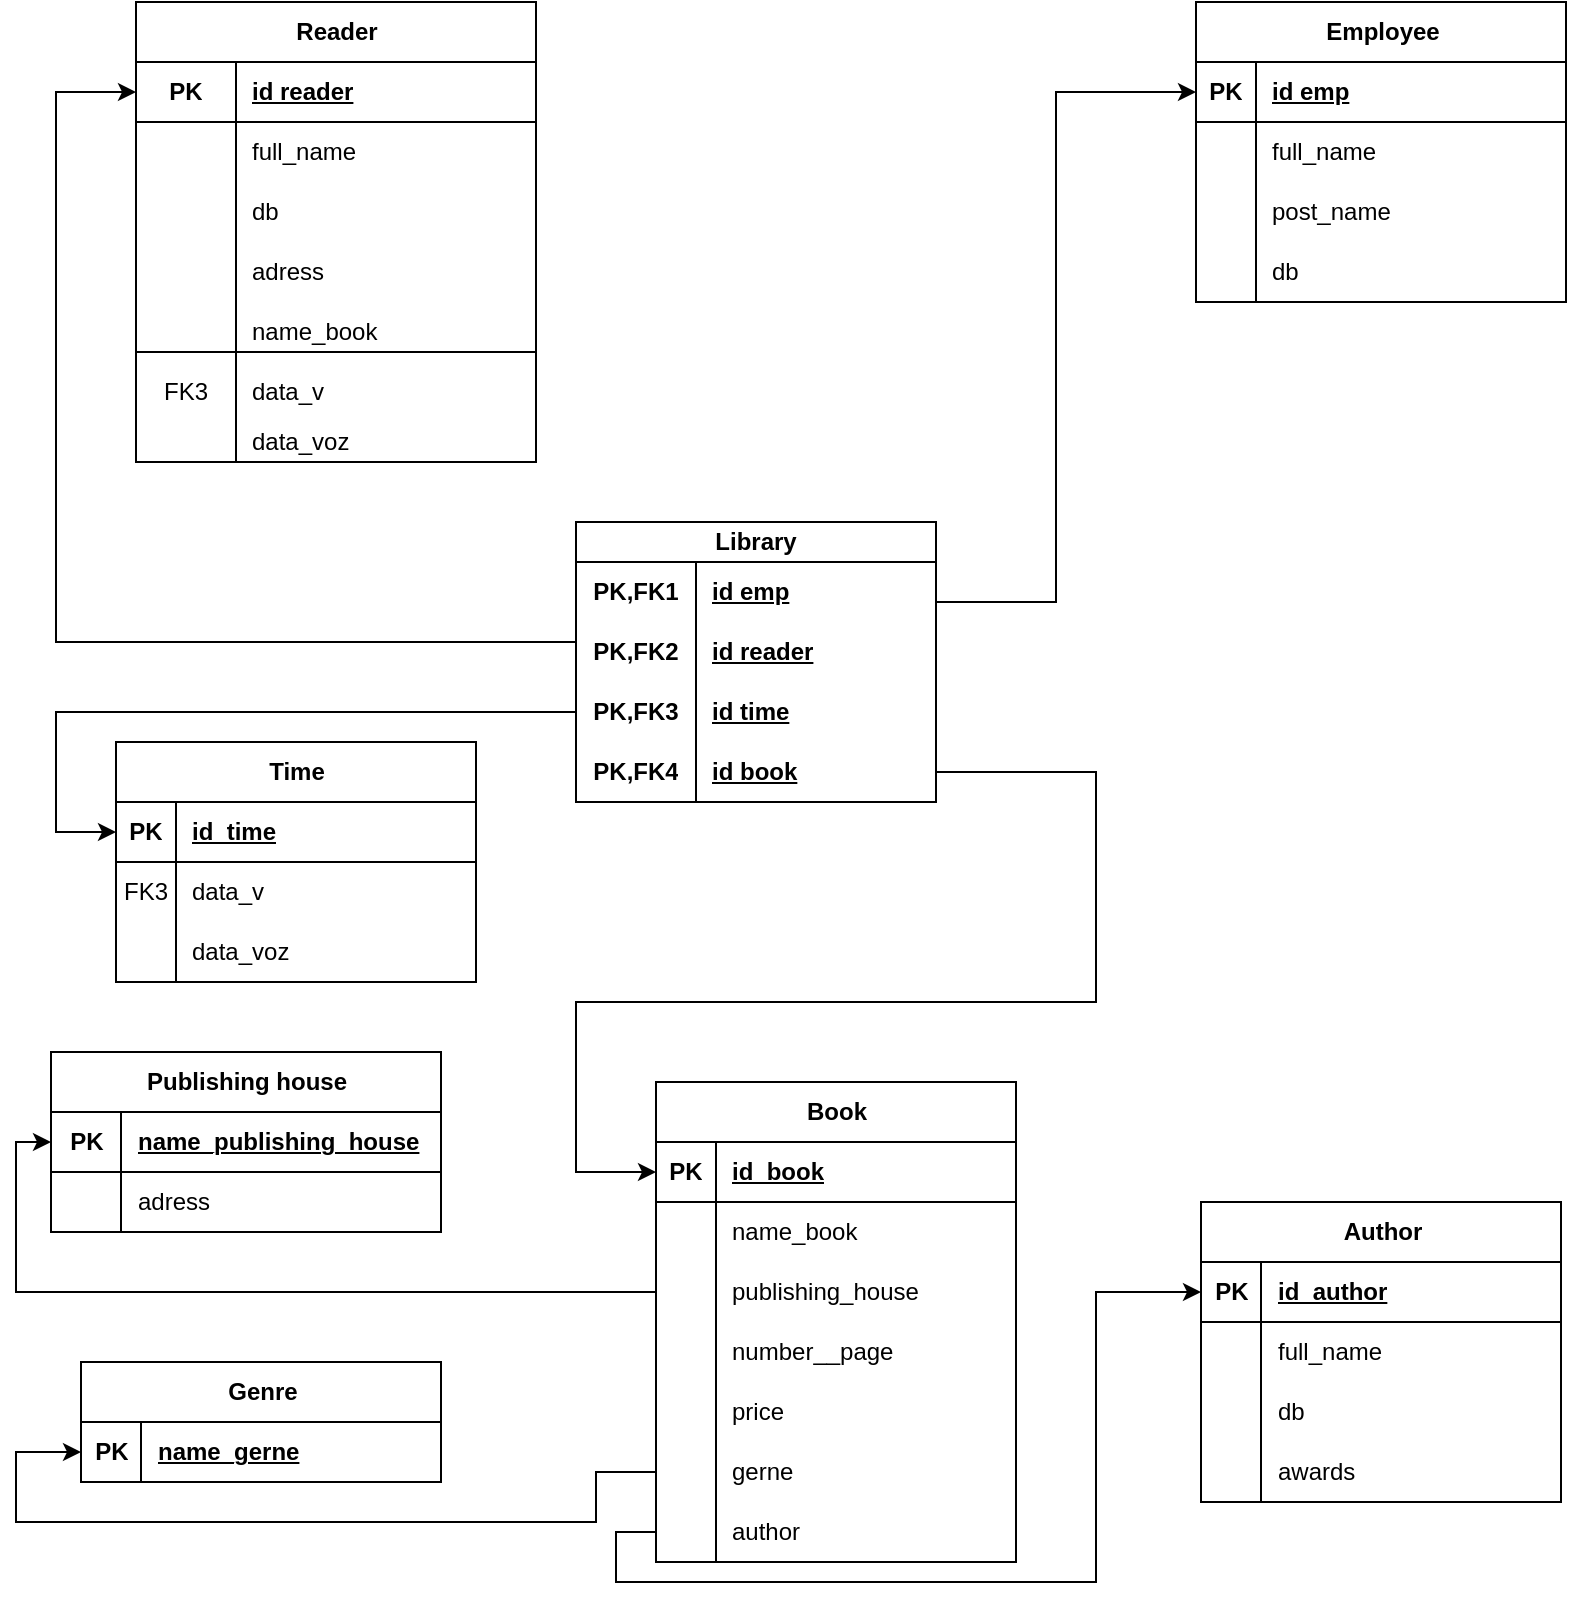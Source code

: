 <mxfile version="24.7.14">
  <diagram name="Страница — 1" id="dKUKF6Knju9novaU-MIe">
    <mxGraphModel dx="832" dy="479" grid="1" gridSize="10" guides="1" tooltips="1" connect="1" arrows="1" fold="1" page="1" pageScale="1" pageWidth="827" pageHeight="1169" math="0" shadow="0">
      <root>
        <mxCell id="0" />
        <mxCell id="1" parent="0" />
        <mxCell id="o1VmykS15iSlRY6ub2WK-1" value="Reader" style="shape=table;startSize=30;container=1;collapsible=1;childLayout=tableLayout;fixedRows=1;rowLines=0;fontStyle=1;align=center;resizeLast=1;html=1;" vertex="1" parent="1">
          <mxGeometry x="80" y="60" width="200" height="230" as="geometry" />
        </mxCell>
        <mxCell id="o1VmykS15iSlRY6ub2WK-2" value="" style="shape=tableRow;horizontal=0;startSize=0;swimlaneHead=0;swimlaneBody=0;fillColor=none;collapsible=0;dropTarget=0;points=[[0,0.5],[1,0.5]];portConstraint=eastwest;top=0;left=0;right=0;bottom=1;" vertex="1" parent="o1VmykS15iSlRY6ub2WK-1">
          <mxGeometry y="30" width="200" height="30" as="geometry" />
        </mxCell>
        <mxCell id="o1VmykS15iSlRY6ub2WK-3" value="PK" style="shape=partialRectangle;connectable=0;fillColor=none;top=0;left=0;bottom=0;right=0;fontStyle=1;overflow=hidden;whiteSpace=wrap;html=1;" vertex="1" parent="o1VmykS15iSlRY6ub2WK-2">
          <mxGeometry width="50" height="30" as="geometry">
            <mxRectangle width="50" height="30" as="alternateBounds" />
          </mxGeometry>
        </mxCell>
        <mxCell id="o1VmykS15iSlRY6ub2WK-4" value="id reader" style="shape=partialRectangle;connectable=0;fillColor=none;top=0;left=0;bottom=0;right=0;align=left;spacingLeft=6;fontStyle=5;overflow=hidden;whiteSpace=wrap;html=1;" vertex="1" parent="o1VmykS15iSlRY6ub2WK-2">
          <mxGeometry x="50" width="150" height="30" as="geometry">
            <mxRectangle width="150" height="30" as="alternateBounds" />
          </mxGeometry>
        </mxCell>
        <mxCell id="o1VmykS15iSlRY6ub2WK-5" value="" style="shape=tableRow;horizontal=0;startSize=0;swimlaneHead=0;swimlaneBody=0;fillColor=none;collapsible=0;dropTarget=0;points=[[0,0.5],[1,0.5]];portConstraint=eastwest;top=0;left=0;right=0;bottom=0;" vertex="1" parent="o1VmykS15iSlRY6ub2WK-1">
          <mxGeometry y="60" width="200" height="30" as="geometry" />
        </mxCell>
        <mxCell id="o1VmykS15iSlRY6ub2WK-6" value="" style="shape=partialRectangle;connectable=0;fillColor=none;top=0;left=0;bottom=0;right=0;editable=1;overflow=hidden;whiteSpace=wrap;html=1;" vertex="1" parent="o1VmykS15iSlRY6ub2WK-5">
          <mxGeometry width="50" height="30" as="geometry">
            <mxRectangle width="50" height="30" as="alternateBounds" />
          </mxGeometry>
        </mxCell>
        <mxCell id="o1VmykS15iSlRY6ub2WK-7" value="full_name" style="shape=partialRectangle;connectable=0;fillColor=none;top=0;left=0;bottom=0;right=0;align=left;spacingLeft=6;overflow=hidden;whiteSpace=wrap;html=1;" vertex="1" parent="o1VmykS15iSlRY6ub2WK-5">
          <mxGeometry x="50" width="150" height="30" as="geometry">
            <mxRectangle width="150" height="30" as="alternateBounds" />
          </mxGeometry>
        </mxCell>
        <mxCell id="o1VmykS15iSlRY6ub2WK-8" value="" style="shape=tableRow;horizontal=0;startSize=0;swimlaneHead=0;swimlaneBody=0;fillColor=none;collapsible=0;dropTarget=0;points=[[0,0.5],[1,0.5]];portConstraint=eastwest;top=0;left=0;right=0;bottom=0;" vertex="1" parent="o1VmykS15iSlRY6ub2WK-1">
          <mxGeometry y="90" width="200" height="30" as="geometry" />
        </mxCell>
        <mxCell id="o1VmykS15iSlRY6ub2WK-9" value="" style="shape=partialRectangle;connectable=0;fillColor=none;top=0;left=0;bottom=0;right=0;editable=1;overflow=hidden;whiteSpace=wrap;html=1;" vertex="1" parent="o1VmykS15iSlRY6ub2WK-8">
          <mxGeometry width="50" height="30" as="geometry">
            <mxRectangle width="50" height="30" as="alternateBounds" />
          </mxGeometry>
        </mxCell>
        <mxCell id="o1VmykS15iSlRY6ub2WK-10" value="db" style="shape=partialRectangle;connectable=0;fillColor=none;top=0;left=0;bottom=0;right=0;align=left;spacingLeft=6;overflow=hidden;whiteSpace=wrap;html=1;" vertex="1" parent="o1VmykS15iSlRY6ub2WK-8">
          <mxGeometry x="50" width="150" height="30" as="geometry">
            <mxRectangle width="150" height="30" as="alternateBounds" />
          </mxGeometry>
        </mxCell>
        <mxCell id="o1VmykS15iSlRY6ub2WK-102" style="shape=tableRow;horizontal=0;startSize=0;swimlaneHead=0;swimlaneBody=0;fillColor=none;collapsible=0;dropTarget=0;points=[[0,0.5],[1,0.5]];portConstraint=eastwest;top=0;left=0;right=0;bottom=0;" vertex="1" parent="o1VmykS15iSlRY6ub2WK-1">
          <mxGeometry y="120" width="200" height="30" as="geometry" />
        </mxCell>
        <mxCell id="o1VmykS15iSlRY6ub2WK-103" style="shape=partialRectangle;connectable=0;fillColor=none;top=0;left=0;bottom=0;right=0;editable=1;overflow=hidden;whiteSpace=wrap;html=1;" vertex="1" parent="o1VmykS15iSlRY6ub2WK-102">
          <mxGeometry width="50" height="30" as="geometry">
            <mxRectangle width="50" height="30" as="alternateBounds" />
          </mxGeometry>
        </mxCell>
        <mxCell id="o1VmykS15iSlRY6ub2WK-104" value="adress" style="shape=partialRectangle;connectable=0;fillColor=none;top=0;left=0;bottom=0;right=0;align=left;spacingLeft=6;overflow=hidden;whiteSpace=wrap;html=1;" vertex="1" parent="o1VmykS15iSlRY6ub2WK-102">
          <mxGeometry x="50" width="150" height="30" as="geometry">
            <mxRectangle width="150" height="30" as="alternateBounds" />
          </mxGeometry>
        </mxCell>
        <mxCell id="o1VmykS15iSlRY6ub2WK-11" value="" style="shape=tableRow;horizontal=0;startSize=0;swimlaneHead=0;swimlaneBody=0;fillColor=none;collapsible=0;dropTarget=0;points=[[0,0.5],[1,0.5]];portConstraint=eastwest;top=0;left=0;right=0;bottom=0;" vertex="1" parent="o1VmykS15iSlRY6ub2WK-1">
          <mxGeometry y="150" width="200" height="30" as="geometry" />
        </mxCell>
        <mxCell id="o1VmykS15iSlRY6ub2WK-12" value="" style="shape=partialRectangle;connectable=0;fillColor=none;top=0;left=0;bottom=0;right=0;editable=1;overflow=hidden;whiteSpace=wrap;html=1;" vertex="1" parent="o1VmykS15iSlRY6ub2WK-11">
          <mxGeometry width="50" height="30" as="geometry">
            <mxRectangle width="50" height="30" as="alternateBounds" />
          </mxGeometry>
        </mxCell>
        <mxCell id="o1VmykS15iSlRY6ub2WK-13" value="name_book" style="shape=partialRectangle;connectable=0;fillColor=none;top=0;left=0;bottom=0;right=0;align=left;spacingLeft=6;overflow=hidden;whiteSpace=wrap;html=1;" vertex="1" parent="o1VmykS15iSlRY6ub2WK-11">
          <mxGeometry x="50" width="150" height="30" as="geometry">
            <mxRectangle width="150" height="30" as="alternateBounds" />
          </mxGeometry>
        </mxCell>
        <mxCell id="o1VmykS15iSlRY6ub2WK-105" style="shape=tableRow;horizontal=0;startSize=0;swimlaneHead=0;swimlaneBody=0;fillColor=none;collapsible=0;dropTarget=0;points=[[0,0.5],[1,0.5]];portConstraint=eastwest;top=0;left=0;right=0;bottom=0;" vertex="1" parent="o1VmykS15iSlRY6ub2WK-1">
          <mxGeometry y="180" width="200" height="30" as="geometry" />
        </mxCell>
        <mxCell id="o1VmykS15iSlRY6ub2WK-106" value="FK3" style="shape=partialRectangle;connectable=0;fillColor=none;top=0;left=0;bottom=0;right=0;editable=1;overflow=hidden;whiteSpace=wrap;html=1;" vertex="1" parent="o1VmykS15iSlRY6ub2WK-105">
          <mxGeometry width="50" height="30" as="geometry">
            <mxRectangle width="50" height="30" as="alternateBounds" />
          </mxGeometry>
        </mxCell>
        <mxCell id="o1VmykS15iSlRY6ub2WK-107" value="data_v" style="shape=partialRectangle;connectable=0;fillColor=none;top=0;left=0;bottom=0;right=0;align=left;spacingLeft=6;overflow=hidden;whiteSpace=wrap;html=1;" vertex="1" parent="o1VmykS15iSlRY6ub2WK-105">
          <mxGeometry x="50" width="150" height="30" as="geometry">
            <mxRectangle width="150" height="30" as="alternateBounds" />
          </mxGeometry>
        </mxCell>
        <mxCell id="o1VmykS15iSlRY6ub2WK-108" style="shape=tableRow;horizontal=0;startSize=0;swimlaneHead=0;swimlaneBody=0;fillColor=none;collapsible=0;dropTarget=0;points=[[0,0.5],[1,0.5]];portConstraint=eastwest;top=0;left=0;right=0;bottom=0;" vertex="1" parent="o1VmykS15iSlRY6ub2WK-1">
          <mxGeometry y="210" width="200" height="20" as="geometry" />
        </mxCell>
        <mxCell id="o1VmykS15iSlRY6ub2WK-109" style="shape=partialRectangle;connectable=0;fillColor=none;top=0;left=0;bottom=0;right=0;editable=1;overflow=hidden;whiteSpace=wrap;html=1;" vertex="1" parent="o1VmykS15iSlRY6ub2WK-108">
          <mxGeometry width="50" height="20" as="geometry">
            <mxRectangle width="50" height="20" as="alternateBounds" />
          </mxGeometry>
        </mxCell>
        <mxCell id="o1VmykS15iSlRY6ub2WK-110" value="data_voz" style="shape=partialRectangle;connectable=0;fillColor=none;top=0;left=0;bottom=0;right=0;align=left;spacingLeft=6;overflow=hidden;whiteSpace=wrap;html=1;" vertex="1" parent="o1VmykS15iSlRY6ub2WK-108">
          <mxGeometry x="50" width="150" height="20" as="geometry">
            <mxRectangle width="150" height="20" as="alternateBounds" />
          </mxGeometry>
        </mxCell>
        <mxCell id="o1VmykS15iSlRY6ub2WK-14" value="Employee" style="shape=table;startSize=30;container=1;collapsible=1;childLayout=tableLayout;fixedRows=1;rowLines=0;fontStyle=1;align=center;resizeLast=1;html=1;" vertex="1" parent="1">
          <mxGeometry x="610" y="60" width="185" height="150" as="geometry" />
        </mxCell>
        <mxCell id="o1VmykS15iSlRY6ub2WK-15" value="" style="shape=tableRow;horizontal=0;startSize=0;swimlaneHead=0;swimlaneBody=0;fillColor=none;collapsible=0;dropTarget=0;points=[[0,0.5],[1,0.5]];portConstraint=eastwest;top=0;left=0;right=0;bottom=1;" vertex="1" parent="o1VmykS15iSlRY6ub2WK-14">
          <mxGeometry y="30" width="185" height="30" as="geometry" />
        </mxCell>
        <mxCell id="o1VmykS15iSlRY6ub2WK-16" value="PK" style="shape=partialRectangle;connectable=0;fillColor=none;top=0;left=0;bottom=0;right=0;fontStyle=1;overflow=hidden;whiteSpace=wrap;html=1;" vertex="1" parent="o1VmykS15iSlRY6ub2WK-15">
          <mxGeometry width="30" height="30" as="geometry">
            <mxRectangle width="30" height="30" as="alternateBounds" />
          </mxGeometry>
        </mxCell>
        <mxCell id="o1VmykS15iSlRY6ub2WK-17" value="id emp" style="shape=partialRectangle;connectable=0;fillColor=none;top=0;left=0;bottom=0;right=0;align=left;spacingLeft=6;fontStyle=5;overflow=hidden;whiteSpace=wrap;html=1;" vertex="1" parent="o1VmykS15iSlRY6ub2WK-15">
          <mxGeometry x="30" width="155" height="30" as="geometry">
            <mxRectangle width="155" height="30" as="alternateBounds" />
          </mxGeometry>
        </mxCell>
        <mxCell id="o1VmykS15iSlRY6ub2WK-18" value="" style="shape=tableRow;horizontal=0;startSize=0;swimlaneHead=0;swimlaneBody=0;fillColor=none;collapsible=0;dropTarget=0;points=[[0,0.5],[1,0.5]];portConstraint=eastwest;top=0;left=0;right=0;bottom=0;" vertex="1" parent="o1VmykS15iSlRY6ub2WK-14">
          <mxGeometry y="60" width="185" height="30" as="geometry" />
        </mxCell>
        <mxCell id="o1VmykS15iSlRY6ub2WK-19" value="" style="shape=partialRectangle;connectable=0;fillColor=none;top=0;left=0;bottom=0;right=0;editable=1;overflow=hidden;whiteSpace=wrap;html=1;" vertex="1" parent="o1VmykS15iSlRY6ub2WK-18">
          <mxGeometry width="30" height="30" as="geometry">
            <mxRectangle width="30" height="30" as="alternateBounds" />
          </mxGeometry>
        </mxCell>
        <mxCell id="o1VmykS15iSlRY6ub2WK-20" value="full_name" style="shape=partialRectangle;connectable=0;fillColor=none;top=0;left=0;bottom=0;right=0;align=left;spacingLeft=6;overflow=hidden;whiteSpace=wrap;html=1;" vertex="1" parent="o1VmykS15iSlRY6ub2WK-18">
          <mxGeometry x="30" width="155" height="30" as="geometry">
            <mxRectangle width="155" height="30" as="alternateBounds" />
          </mxGeometry>
        </mxCell>
        <mxCell id="o1VmykS15iSlRY6ub2WK-21" value="" style="shape=tableRow;horizontal=0;startSize=0;swimlaneHead=0;swimlaneBody=0;fillColor=none;collapsible=0;dropTarget=0;points=[[0,0.5],[1,0.5]];portConstraint=eastwest;top=0;left=0;right=0;bottom=0;" vertex="1" parent="o1VmykS15iSlRY6ub2WK-14">
          <mxGeometry y="90" width="185" height="30" as="geometry" />
        </mxCell>
        <mxCell id="o1VmykS15iSlRY6ub2WK-22" value="" style="shape=partialRectangle;connectable=0;fillColor=none;top=0;left=0;bottom=0;right=0;editable=1;overflow=hidden;whiteSpace=wrap;html=1;" vertex="1" parent="o1VmykS15iSlRY6ub2WK-21">
          <mxGeometry width="30" height="30" as="geometry">
            <mxRectangle width="30" height="30" as="alternateBounds" />
          </mxGeometry>
        </mxCell>
        <mxCell id="o1VmykS15iSlRY6ub2WK-23" value="post_name" style="shape=partialRectangle;connectable=0;fillColor=none;top=0;left=0;bottom=0;right=0;align=left;spacingLeft=6;overflow=hidden;whiteSpace=wrap;html=1;" vertex="1" parent="o1VmykS15iSlRY6ub2WK-21">
          <mxGeometry x="30" width="155" height="30" as="geometry">
            <mxRectangle width="155" height="30" as="alternateBounds" />
          </mxGeometry>
        </mxCell>
        <mxCell id="o1VmykS15iSlRY6ub2WK-99" style="shape=tableRow;horizontal=0;startSize=0;swimlaneHead=0;swimlaneBody=0;fillColor=none;collapsible=0;dropTarget=0;points=[[0,0.5],[1,0.5]];portConstraint=eastwest;top=0;left=0;right=0;bottom=0;" vertex="1" parent="o1VmykS15iSlRY6ub2WK-14">
          <mxGeometry y="120" width="185" height="30" as="geometry" />
        </mxCell>
        <mxCell id="o1VmykS15iSlRY6ub2WK-100" style="shape=partialRectangle;connectable=0;fillColor=none;top=0;left=0;bottom=0;right=0;editable=1;overflow=hidden;whiteSpace=wrap;html=1;" vertex="1" parent="o1VmykS15iSlRY6ub2WK-99">
          <mxGeometry width="30" height="30" as="geometry">
            <mxRectangle width="30" height="30" as="alternateBounds" />
          </mxGeometry>
        </mxCell>
        <mxCell id="o1VmykS15iSlRY6ub2WK-101" value="db" style="shape=partialRectangle;connectable=0;fillColor=none;top=0;left=0;bottom=0;right=0;align=left;spacingLeft=6;overflow=hidden;whiteSpace=wrap;html=1;" vertex="1" parent="o1VmykS15iSlRY6ub2WK-99">
          <mxGeometry x="30" width="155" height="30" as="geometry">
            <mxRectangle width="155" height="30" as="alternateBounds" />
          </mxGeometry>
        </mxCell>
        <mxCell id="o1VmykS15iSlRY6ub2WK-64" value="Library" style="shape=table;startSize=20;container=1;collapsible=1;childLayout=tableLayout;fixedRows=1;rowLines=0;fontStyle=1;align=center;resizeLast=1;html=1;whiteSpace=wrap;" vertex="1" parent="1">
          <mxGeometry x="300" y="320" width="180" height="140" as="geometry" />
        </mxCell>
        <mxCell id="o1VmykS15iSlRY6ub2WK-65" value="" style="shape=tableRow;horizontal=0;startSize=0;swimlaneHead=0;swimlaneBody=0;fillColor=none;collapsible=0;dropTarget=0;points=[[0,0.5],[1,0.5]];portConstraint=eastwest;top=0;left=0;right=0;bottom=0;html=1;" vertex="1" parent="o1VmykS15iSlRY6ub2WK-64">
          <mxGeometry y="20" width="180" height="30" as="geometry" />
        </mxCell>
        <mxCell id="o1VmykS15iSlRY6ub2WK-66" value="PK,FK1" style="shape=partialRectangle;connectable=0;fillColor=none;top=0;left=0;bottom=0;right=0;fontStyle=1;overflow=hidden;html=1;whiteSpace=wrap;" vertex="1" parent="o1VmykS15iSlRY6ub2WK-65">
          <mxGeometry width="60" height="30" as="geometry">
            <mxRectangle width="60" height="30" as="alternateBounds" />
          </mxGeometry>
        </mxCell>
        <mxCell id="o1VmykS15iSlRY6ub2WK-67" value="id emp" style="shape=partialRectangle;connectable=0;fillColor=none;top=0;left=0;bottom=0;right=0;align=left;spacingLeft=6;fontStyle=5;overflow=hidden;html=1;whiteSpace=wrap;" vertex="1" parent="o1VmykS15iSlRY6ub2WK-65">
          <mxGeometry x="60" width="120" height="30" as="geometry">
            <mxRectangle width="120" height="30" as="alternateBounds" />
          </mxGeometry>
        </mxCell>
        <mxCell id="o1VmykS15iSlRY6ub2WK-176" style="shape=tableRow;horizontal=0;startSize=0;swimlaneHead=0;swimlaneBody=0;fillColor=none;collapsible=0;dropTarget=0;points=[[0,0.5],[1,0.5]];portConstraint=eastwest;top=0;left=0;right=0;bottom=0;html=1;" vertex="1" parent="o1VmykS15iSlRY6ub2WK-64">
          <mxGeometry y="50" width="180" height="30" as="geometry" />
        </mxCell>
        <mxCell id="o1VmykS15iSlRY6ub2WK-177" value="PK,FK2" style="shape=partialRectangle;connectable=0;fillColor=none;top=0;left=0;bottom=0;right=0;fontStyle=1;overflow=hidden;html=1;whiteSpace=wrap;" vertex="1" parent="o1VmykS15iSlRY6ub2WK-176">
          <mxGeometry width="60" height="30" as="geometry">
            <mxRectangle width="60" height="30" as="alternateBounds" />
          </mxGeometry>
        </mxCell>
        <mxCell id="o1VmykS15iSlRY6ub2WK-178" value="id reader" style="shape=partialRectangle;connectable=0;fillColor=none;top=0;left=0;bottom=0;right=0;align=left;spacingLeft=6;fontStyle=5;overflow=hidden;html=1;whiteSpace=wrap;" vertex="1" parent="o1VmykS15iSlRY6ub2WK-176">
          <mxGeometry x="60" width="120" height="30" as="geometry">
            <mxRectangle width="120" height="30" as="alternateBounds" />
          </mxGeometry>
        </mxCell>
        <mxCell id="o1VmykS15iSlRY6ub2WK-88" style="shape=tableRow;horizontal=0;startSize=0;swimlaneHead=0;swimlaneBody=0;fillColor=none;collapsible=0;dropTarget=0;points=[[0,0.5],[1,0.5]];portConstraint=eastwest;top=0;left=0;right=0;bottom=0;html=1;" vertex="1" parent="o1VmykS15iSlRY6ub2WK-64">
          <mxGeometry y="80" width="180" height="30" as="geometry" />
        </mxCell>
        <mxCell id="o1VmykS15iSlRY6ub2WK-89" value="PK,FK3" style="shape=partialRectangle;connectable=0;fillColor=none;top=0;left=0;bottom=0;right=0;fontStyle=1;overflow=hidden;html=1;whiteSpace=wrap;" vertex="1" parent="o1VmykS15iSlRY6ub2WK-88">
          <mxGeometry width="60" height="30" as="geometry">
            <mxRectangle width="60" height="30" as="alternateBounds" />
          </mxGeometry>
        </mxCell>
        <mxCell id="o1VmykS15iSlRY6ub2WK-90" value="id time" style="shape=partialRectangle;connectable=0;fillColor=none;top=0;left=0;bottom=0;right=0;align=left;spacingLeft=6;fontStyle=5;overflow=hidden;html=1;whiteSpace=wrap;" vertex="1" parent="o1VmykS15iSlRY6ub2WK-88">
          <mxGeometry x="60" width="120" height="30" as="geometry">
            <mxRectangle width="120" height="30" as="alternateBounds" />
          </mxGeometry>
        </mxCell>
        <mxCell id="o1VmykS15iSlRY6ub2WK-68" value="" style="shape=tableRow;horizontal=0;startSize=0;swimlaneHead=0;swimlaneBody=0;fillColor=none;collapsible=0;dropTarget=0;points=[[0,0.5],[1,0.5]];portConstraint=eastwest;top=0;left=0;right=0;bottom=1;html=1;" vertex="1" parent="o1VmykS15iSlRY6ub2WK-64">
          <mxGeometry y="110" width="180" height="30" as="geometry" />
        </mxCell>
        <mxCell id="o1VmykS15iSlRY6ub2WK-69" value="PK,FK4" style="shape=partialRectangle;connectable=0;fillColor=none;top=0;left=0;bottom=0;right=0;fontStyle=1;overflow=hidden;html=1;whiteSpace=wrap;" vertex="1" parent="o1VmykS15iSlRY6ub2WK-68">
          <mxGeometry width="60" height="30" as="geometry">
            <mxRectangle width="60" height="30" as="alternateBounds" />
          </mxGeometry>
        </mxCell>
        <mxCell id="o1VmykS15iSlRY6ub2WK-70" value="id book" style="shape=partialRectangle;connectable=0;fillColor=none;top=0;left=0;bottom=0;right=0;align=left;spacingLeft=6;fontStyle=5;overflow=hidden;html=1;whiteSpace=wrap;" vertex="1" parent="o1VmykS15iSlRY6ub2WK-68">
          <mxGeometry x="60" width="120" height="30" as="geometry">
            <mxRectangle width="120" height="30" as="alternateBounds" />
          </mxGeometry>
        </mxCell>
        <mxCell id="o1VmykS15iSlRY6ub2WK-84" value="" style="edgeStyle=none;orthogonalLoop=1;jettySize=auto;html=1;rounded=0;entryX=0;entryY=0.5;entryDx=0;entryDy=0;" edge="1" parent="1" target="o1VmykS15iSlRY6ub2WK-2">
          <mxGeometry width="80" relative="1" as="geometry">
            <mxPoint x="300" y="380" as="sourcePoint" />
            <mxPoint x="200" y="300" as="targetPoint" />
            <Array as="points">
              <mxPoint x="40" y="380" />
              <mxPoint x="40" y="105" />
            </Array>
          </mxGeometry>
        </mxCell>
        <mxCell id="o1VmykS15iSlRY6ub2WK-111" value="Book" style="shape=table;startSize=30;container=1;collapsible=1;childLayout=tableLayout;fixedRows=1;rowLines=0;fontStyle=1;align=center;resizeLast=1;html=1;" vertex="1" parent="1">
          <mxGeometry x="340" y="600" width="180" height="240" as="geometry" />
        </mxCell>
        <mxCell id="o1VmykS15iSlRY6ub2WK-112" value="" style="shape=tableRow;horizontal=0;startSize=0;swimlaneHead=0;swimlaneBody=0;fillColor=none;collapsible=0;dropTarget=0;points=[[0,0.5],[1,0.5]];portConstraint=eastwest;top=0;left=0;right=0;bottom=1;" vertex="1" parent="o1VmykS15iSlRY6ub2WK-111">
          <mxGeometry y="30" width="180" height="30" as="geometry" />
        </mxCell>
        <mxCell id="o1VmykS15iSlRY6ub2WK-113" value="PK" style="shape=partialRectangle;connectable=0;fillColor=none;top=0;left=0;bottom=0;right=0;fontStyle=1;overflow=hidden;whiteSpace=wrap;html=1;" vertex="1" parent="o1VmykS15iSlRY6ub2WK-112">
          <mxGeometry width="30" height="30" as="geometry">
            <mxRectangle width="30" height="30" as="alternateBounds" />
          </mxGeometry>
        </mxCell>
        <mxCell id="o1VmykS15iSlRY6ub2WK-114" value="id_book" style="shape=partialRectangle;connectable=0;fillColor=none;top=0;left=0;bottom=0;right=0;align=left;spacingLeft=6;fontStyle=5;overflow=hidden;whiteSpace=wrap;html=1;" vertex="1" parent="o1VmykS15iSlRY6ub2WK-112">
          <mxGeometry x="30" width="150" height="30" as="geometry">
            <mxRectangle width="150" height="30" as="alternateBounds" />
          </mxGeometry>
        </mxCell>
        <mxCell id="o1VmykS15iSlRY6ub2WK-115" value="" style="shape=tableRow;horizontal=0;startSize=0;swimlaneHead=0;swimlaneBody=0;fillColor=none;collapsible=0;dropTarget=0;points=[[0,0.5],[1,0.5]];portConstraint=eastwest;top=0;left=0;right=0;bottom=0;" vertex="1" parent="o1VmykS15iSlRY6ub2WK-111">
          <mxGeometry y="60" width="180" height="30" as="geometry" />
        </mxCell>
        <mxCell id="o1VmykS15iSlRY6ub2WK-116" value="" style="shape=partialRectangle;connectable=0;fillColor=none;top=0;left=0;bottom=0;right=0;editable=1;overflow=hidden;whiteSpace=wrap;html=1;" vertex="1" parent="o1VmykS15iSlRY6ub2WK-115">
          <mxGeometry width="30" height="30" as="geometry">
            <mxRectangle width="30" height="30" as="alternateBounds" />
          </mxGeometry>
        </mxCell>
        <mxCell id="o1VmykS15iSlRY6ub2WK-117" value="name_book" style="shape=partialRectangle;connectable=0;fillColor=none;top=0;left=0;bottom=0;right=0;align=left;spacingLeft=6;overflow=hidden;whiteSpace=wrap;html=1;" vertex="1" parent="o1VmykS15iSlRY6ub2WK-115">
          <mxGeometry x="30" width="150" height="30" as="geometry">
            <mxRectangle width="150" height="30" as="alternateBounds" />
          </mxGeometry>
        </mxCell>
        <mxCell id="o1VmykS15iSlRY6ub2WK-190" style="shape=tableRow;horizontal=0;startSize=0;swimlaneHead=0;swimlaneBody=0;fillColor=none;collapsible=0;dropTarget=0;points=[[0,0.5],[1,0.5]];portConstraint=eastwest;top=0;left=0;right=0;bottom=0;" vertex="1" parent="o1VmykS15iSlRY6ub2WK-111">
          <mxGeometry y="90" width="180" height="30" as="geometry" />
        </mxCell>
        <mxCell id="o1VmykS15iSlRY6ub2WK-191" style="shape=partialRectangle;connectable=0;fillColor=none;top=0;left=0;bottom=0;right=0;editable=1;overflow=hidden;whiteSpace=wrap;html=1;" vertex="1" parent="o1VmykS15iSlRY6ub2WK-190">
          <mxGeometry width="30" height="30" as="geometry">
            <mxRectangle width="30" height="30" as="alternateBounds" />
          </mxGeometry>
        </mxCell>
        <mxCell id="o1VmykS15iSlRY6ub2WK-192" value="publishing_house" style="shape=partialRectangle;connectable=0;fillColor=none;top=0;left=0;bottom=0;right=0;align=left;spacingLeft=6;overflow=hidden;whiteSpace=wrap;html=1;" vertex="1" parent="o1VmykS15iSlRY6ub2WK-190">
          <mxGeometry x="30" width="150" height="30" as="geometry">
            <mxRectangle width="150" height="30" as="alternateBounds" />
          </mxGeometry>
        </mxCell>
        <mxCell id="o1VmykS15iSlRY6ub2WK-118" value="" style="shape=tableRow;horizontal=0;startSize=0;swimlaneHead=0;swimlaneBody=0;fillColor=none;collapsible=0;dropTarget=0;points=[[0,0.5],[1,0.5]];portConstraint=eastwest;top=0;left=0;right=0;bottom=0;" vertex="1" parent="o1VmykS15iSlRY6ub2WK-111">
          <mxGeometry y="120" width="180" height="30" as="geometry" />
        </mxCell>
        <mxCell id="o1VmykS15iSlRY6ub2WK-119" value="" style="shape=partialRectangle;connectable=0;fillColor=none;top=0;left=0;bottom=0;right=0;editable=1;overflow=hidden;whiteSpace=wrap;html=1;" vertex="1" parent="o1VmykS15iSlRY6ub2WK-118">
          <mxGeometry width="30" height="30" as="geometry">
            <mxRectangle width="30" height="30" as="alternateBounds" />
          </mxGeometry>
        </mxCell>
        <mxCell id="o1VmykS15iSlRY6ub2WK-120" value="number__page" style="shape=partialRectangle;connectable=0;fillColor=none;top=0;left=0;bottom=0;right=0;align=left;spacingLeft=6;overflow=hidden;whiteSpace=wrap;html=1;" vertex="1" parent="o1VmykS15iSlRY6ub2WK-118">
          <mxGeometry x="30" width="150" height="30" as="geometry">
            <mxRectangle width="150" height="30" as="alternateBounds" />
          </mxGeometry>
        </mxCell>
        <mxCell id="o1VmykS15iSlRY6ub2WK-121" value="" style="shape=tableRow;horizontal=0;startSize=0;swimlaneHead=0;swimlaneBody=0;fillColor=none;collapsible=0;dropTarget=0;points=[[0,0.5],[1,0.5]];portConstraint=eastwest;top=0;left=0;right=0;bottom=0;" vertex="1" parent="o1VmykS15iSlRY6ub2WK-111">
          <mxGeometry y="150" width="180" height="30" as="geometry" />
        </mxCell>
        <mxCell id="o1VmykS15iSlRY6ub2WK-122" value="" style="shape=partialRectangle;connectable=0;fillColor=none;top=0;left=0;bottom=0;right=0;editable=1;overflow=hidden;whiteSpace=wrap;html=1;" vertex="1" parent="o1VmykS15iSlRY6ub2WK-121">
          <mxGeometry width="30" height="30" as="geometry">
            <mxRectangle width="30" height="30" as="alternateBounds" />
          </mxGeometry>
        </mxCell>
        <mxCell id="o1VmykS15iSlRY6ub2WK-123" value="price" style="shape=partialRectangle;connectable=0;fillColor=none;top=0;left=0;bottom=0;right=0;align=left;spacingLeft=6;overflow=hidden;whiteSpace=wrap;html=1;" vertex="1" parent="o1VmykS15iSlRY6ub2WK-121">
          <mxGeometry x="30" width="150" height="30" as="geometry">
            <mxRectangle width="150" height="30" as="alternateBounds" />
          </mxGeometry>
        </mxCell>
        <mxCell id="o1VmykS15iSlRY6ub2WK-182" style="shape=tableRow;horizontal=0;startSize=0;swimlaneHead=0;swimlaneBody=0;fillColor=none;collapsible=0;dropTarget=0;points=[[0,0.5],[1,0.5]];portConstraint=eastwest;top=0;left=0;right=0;bottom=0;" vertex="1" parent="o1VmykS15iSlRY6ub2WK-111">
          <mxGeometry y="180" width="180" height="30" as="geometry" />
        </mxCell>
        <mxCell id="o1VmykS15iSlRY6ub2WK-183" style="shape=partialRectangle;connectable=0;fillColor=none;top=0;left=0;bottom=0;right=0;editable=1;overflow=hidden;whiteSpace=wrap;html=1;" vertex="1" parent="o1VmykS15iSlRY6ub2WK-182">
          <mxGeometry width="30" height="30" as="geometry">
            <mxRectangle width="30" height="30" as="alternateBounds" />
          </mxGeometry>
        </mxCell>
        <mxCell id="o1VmykS15iSlRY6ub2WK-184" value="gerne" style="shape=partialRectangle;connectable=0;fillColor=none;top=0;left=0;bottom=0;right=0;align=left;spacingLeft=6;overflow=hidden;whiteSpace=wrap;html=1;" vertex="1" parent="o1VmykS15iSlRY6ub2WK-182">
          <mxGeometry x="30" width="150" height="30" as="geometry">
            <mxRectangle width="150" height="30" as="alternateBounds" />
          </mxGeometry>
        </mxCell>
        <mxCell id="o1VmykS15iSlRY6ub2WK-186" style="shape=tableRow;horizontal=0;startSize=0;swimlaneHead=0;swimlaneBody=0;fillColor=none;collapsible=0;dropTarget=0;points=[[0,0.5],[1,0.5]];portConstraint=eastwest;top=0;left=0;right=0;bottom=0;" vertex="1" parent="o1VmykS15iSlRY6ub2WK-111">
          <mxGeometry y="210" width="180" height="30" as="geometry" />
        </mxCell>
        <mxCell id="o1VmykS15iSlRY6ub2WK-187" style="shape=partialRectangle;connectable=0;fillColor=none;top=0;left=0;bottom=0;right=0;editable=1;overflow=hidden;whiteSpace=wrap;html=1;" vertex="1" parent="o1VmykS15iSlRY6ub2WK-186">
          <mxGeometry width="30" height="30" as="geometry">
            <mxRectangle width="30" height="30" as="alternateBounds" />
          </mxGeometry>
        </mxCell>
        <mxCell id="o1VmykS15iSlRY6ub2WK-188" value="author" style="shape=partialRectangle;connectable=0;fillColor=none;top=0;left=0;bottom=0;right=0;align=left;spacingLeft=6;overflow=hidden;whiteSpace=wrap;html=1;" vertex="1" parent="o1VmykS15iSlRY6ub2WK-186">
          <mxGeometry x="30" width="150" height="30" as="geometry">
            <mxRectangle width="150" height="30" as="alternateBounds" />
          </mxGeometry>
        </mxCell>
        <mxCell id="o1VmykS15iSlRY6ub2WK-137" value="Author" style="shape=table;startSize=30;container=1;collapsible=1;childLayout=tableLayout;fixedRows=1;rowLines=0;fontStyle=1;align=center;resizeLast=1;html=1;" vertex="1" parent="1">
          <mxGeometry x="612.5" y="660" width="180" height="150" as="geometry" />
        </mxCell>
        <mxCell id="o1VmykS15iSlRY6ub2WK-138" value="" style="shape=tableRow;horizontal=0;startSize=0;swimlaneHead=0;swimlaneBody=0;fillColor=none;collapsible=0;dropTarget=0;points=[[0,0.5],[1,0.5]];portConstraint=eastwest;top=0;left=0;right=0;bottom=1;" vertex="1" parent="o1VmykS15iSlRY6ub2WK-137">
          <mxGeometry y="30" width="180" height="30" as="geometry" />
        </mxCell>
        <mxCell id="o1VmykS15iSlRY6ub2WK-139" value="PK" style="shape=partialRectangle;connectable=0;fillColor=none;top=0;left=0;bottom=0;right=0;fontStyle=1;overflow=hidden;whiteSpace=wrap;html=1;" vertex="1" parent="o1VmykS15iSlRY6ub2WK-138">
          <mxGeometry width="30" height="30" as="geometry">
            <mxRectangle width="30" height="30" as="alternateBounds" />
          </mxGeometry>
        </mxCell>
        <mxCell id="o1VmykS15iSlRY6ub2WK-140" value="id_author" style="shape=partialRectangle;connectable=0;fillColor=none;top=0;left=0;bottom=0;right=0;align=left;spacingLeft=6;fontStyle=5;overflow=hidden;whiteSpace=wrap;html=1;" vertex="1" parent="o1VmykS15iSlRY6ub2WK-138">
          <mxGeometry x="30" width="150" height="30" as="geometry">
            <mxRectangle width="150" height="30" as="alternateBounds" />
          </mxGeometry>
        </mxCell>
        <mxCell id="o1VmykS15iSlRY6ub2WK-141" value="" style="shape=tableRow;horizontal=0;startSize=0;swimlaneHead=0;swimlaneBody=0;fillColor=none;collapsible=0;dropTarget=0;points=[[0,0.5],[1,0.5]];portConstraint=eastwest;top=0;left=0;right=0;bottom=0;" vertex="1" parent="o1VmykS15iSlRY6ub2WK-137">
          <mxGeometry y="60" width="180" height="30" as="geometry" />
        </mxCell>
        <mxCell id="o1VmykS15iSlRY6ub2WK-142" value="" style="shape=partialRectangle;connectable=0;fillColor=none;top=0;left=0;bottom=0;right=0;editable=1;overflow=hidden;whiteSpace=wrap;html=1;" vertex="1" parent="o1VmykS15iSlRY6ub2WK-141">
          <mxGeometry width="30" height="30" as="geometry">
            <mxRectangle width="30" height="30" as="alternateBounds" />
          </mxGeometry>
        </mxCell>
        <mxCell id="o1VmykS15iSlRY6ub2WK-143" value="full_name" style="shape=partialRectangle;connectable=0;fillColor=none;top=0;left=0;bottom=0;right=0;align=left;spacingLeft=6;overflow=hidden;whiteSpace=wrap;html=1;" vertex="1" parent="o1VmykS15iSlRY6ub2WK-141">
          <mxGeometry x="30" width="150" height="30" as="geometry">
            <mxRectangle width="150" height="30" as="alternateBounds" />
          </mxGeometry>
        </mxCell>
        <mxCell id="o1VmykS15iSlRY6ub2WK-144" value="" style="shape=tableRow;horizontal=0;startSize=0;swimlaneHead=0;swimlaneBody=0;fillColor=none;collapsible=0;dropTarget=0;points=[[0,0.5],[1,0.5]];portConstraint=eastwest;top=0;left=0;right=0;bottom=0;" vertex="1" parent="o1VmykS15iSlRY6ub2WK-137">
          <mxGeometry y="90" width="180" height="30" as="geometry" />
        </mxCell>
        <mxCell id="o1VmykS15iSlRY6ub2WK-145" value="" style="shape=partialRectangle;connectable=0;fillColor=none;top=0;left=0;bottom=0;right=0;editable=1;overflow=hidden;whiteSpace=wrap;html=1;" vertex="1" parent="o1VmykS15iSlRY6ub2WK-144">
          <mxGeometry width="30" height="30" as="geometry">
            <mxRectangle width="30" height="30" as="alternateBounds" />
          </mxGeometry>
        </mxCell>
        <mxCell id="o1VmykS15iSlRY6ub2WK-146" value="db" style="shape=partialRectangle;connectable=0;fillColor=none;top=0;left=0;bottom=0;right=0;align=left;spacingLeft=6;overflow=hidden;whiteSpace=wrap;html=1;" vertex="1" parent="o1VmykS15iSlRY6ub2WK-144">
          <mxGeometry x="30" width="150" height="30" as="geometry">
            <mxRectangle width="150" height="30" as="alternateBounds" />
          </mxGeometry>
        </mxCell>
        <mxCell id="o1VmykS15iSlRY6ub2WK-147" value="" style="shape=tableRow;horizontal=0;startSize=0;swimlaneHead=0;swimlaneBody=0;fillColor=none;collapsible=0;dropTarget=0;points=[[0,0.5],[1,0.5]];portConstraint=eastwest;top=0;left=0;right=0;bottom=0;" vertex="1" parent="o1VmykS15iSlRY6ub2WK-137">
          <mxGeometry y="120" width="180" height="30" as="geometry" />
        </mxCell>
        <mxCell id="o1VmykS15iSlRY6ub2WK-148" value="" style="shape=partialRectangle;connectable=0;fillColor=none;top=0;left=0;bottom=0;right=0;editable=1;overflow=hidden;whiteSpace=wrap;html=1;" vertex="1" parent="o1VmykS15iSlRY6ub2WK-147">
          <mxGeometry width="30" height="30" as="geometry">
            <mxRectangle width="30" height="30" as="alternateBounds" />
          </mxGeometry>
        </mxCell>
        <mxCell id="o1VmykS15iSlRY6ub2WK-149" value="awards" style="shape=partialRectangle;connectable=0;fillColor=none;top=0;left=0;bottom=0;right=0;align=left;spacingLeft=6;overflow=hidden;whiteSpace=wrap;html=1;" vertex="1" parent="o1VmykS15iSlRY6ub2WK-147">
          <mxGeometry x="30" width="150" height="30" as="geometry">
            <mxRectangle width="150" height="30" as="alternateBounds" />
          </mxGeometry>
        </mxCell>
        <mxCell id="o1VmykS15iSlRY6ub2WK-150" value="Genre" style="shape=table;startSize=30;container=1;collapsible=1;childLayout=tableLayout;fixedRows=1;rowLines=0;fontStyle=1;align=center;resizeLast=1;html=1;" vertex="1" parent="1">
          <mxGeometry x="52.5" y="740" width="180" height="60" as="geometry" />
        </mxCell>
        <mxCell id="o1VmykS15iSlRY6ub2WK-151" value="" style="shape=tableRow;horizontal=0;startSize=0;swimlaneHead=0;swimlaneBody=0;fillColor=none;collapsible=0;dropTarget=0;points=[[0,0.5],[1,0.5]];portConstraint=eastwest;top=0;left=0;right=0;bottom=1;" vertex="1" parent="o1VmykS15iSlRY6ub2WK-150">
          <mxGeometry y="30" width="180" height="30" as="geometry" />
        </mxCell>
        <mxCell id="o1VmykS15iSlRY6ub2WK-152" value="PK" style="shape=partialRectangle;connectable=0;fillColor=none;top=0;left=0;bottom=0;right=0;fontStyle=1;overflow=hidden;whiteSpace=wrap;html=1;" vertex="1" parent="o1VmykS15iSlRY6ub2WK-151">
          <mxGeometry width="30" height="30" as="geometry">
            <mxRectangle width="30" height="30" as="alternateBounds" />
          </mxGeometry>
        </mxCell>
        <mxCell id="o1VmykS15iSlRY6ub2WK-153" value="name_gerne" style="shape=partialRectangle;connectable=0;fillColor=none;top=0;left=0;bottom=0;right=0;align=left;spacingLeft=6;fontStyle=5;overflow=hidden;whiteSpace=wrap;html=1;" vertex="1" parent="o1VmykS15iSlRY6ub2WK-151">
          <mxGeometry x="30" width="150" height="30" as="geometry">
            <mxRectangle width="150" height="30" as="alternateBounds" />
          </mxGeometry>
        </mxCell>
        <mxCell id="o1VmykS15iSlRY6ub2WK-163" value="Publishing house" style="shape=table;startSize=30;container=1;collapsible=1;childLayout=tableLayout;fixedRows=1;rowLines=0;fontStyle=1;align=center;resizeLast=1;html=1;" vertex="1" parent="1">
          <mxGeometry x="37.5" y="585" width="195" height="90" as="geometry" />
        </mxCell>
        <mxCell id="o1VmykS15iSlRY6ub2WK-164" value="" style="shape=tableRow;horizontal=0;startSize=0;swimlaneHead=0;swimlaneBody=0;fillColor=none;collapsible=0;dropTarget=0;points=[[0,0.5],[1,0.5]];portConstraint=eastwest;top=0;left=0;right=0;bottom=1;" vertex="1" parent="o1VmykS15iSlRY6ub2WK-163">
          <mxGeometry y="30" width="195" height="30" as="geometry" />
        </mxCell>
        <mxCell id="o1VmykS15iSlRY6ub2WK-165" value="PK" style="shape=partialRectangle;connectable=0;fillColor=none;top=0;left=0;bottom=0;right=0;fontStyle=1;overflow=hidden;whiteSpace=wrap;html=1;" vertex="1" parent="o1VmykS15iSlRY6ub2WK-164">
          <mxGeometry width="35" height="30" as="geometry">
            <mxRectangle width="35" height="30" as="alternateBounds" />
          </mxGeometry>
        </mxCell>
        <mxCell id="o1VmykS15iSlRY6ub2WK-166" value="name_publishing_house" style="shape=partialRectangle;connectable=0;fillColor=none;top=0;left=0;bottom=0;right=0;align=left;spacingLeft=6;fontStyle=5;overflow=hidden;whiteSpace=wrap;html=1;" vertex="1" parent="o1VmykS15iSlRY6ub2WK-164">
          <mxGeometry x="35" width="160" height="30" as="geometry">
            <mxRectangle width="160" height="30" as="alternateBounds" />
          </mxGeometry>
        </mxCell>
        <mxCell id="o1VmykS15iSlRY6ub2WK-167" value="" style="shape=tableRow;horizontal=0;startSize=0;swimlaneHead=0;swimlaneBody=0;fillColor=none;collapsible=0;dropTarget=0;points=[[0,0.5],[1,0.5]];portConstraint=eastwest;top=0;left=0;right=0;bottom=0;" vertex="1" parent="o1VmykS15iSlRY6ub2WK-163">
          <mxGeometry y="60" width="195" height="30" as="geometry" />
        </mxCell>
        <mxCell id="o1VmykS15iSlRY6ub2WK-168" value="" style="shape=partialRectangle;connectable=0;fillColor=none;top=0;left=0;bottom=0;right=0;editable=1;overflow=hidden;whiteSpace=wrap;html=1;" vertex="1" parent="o1VmykS15iSlRY6ub2WK-167">
          <mxGeometry width="35" height="30" as="geometry">
            <mxRectangle width="35" height="30" as="alternateBounds" />
          </mxGeometry>
        </mxCell>
        <mxCell id="o1VmykS15iSlRY6ub2WK-169" value="adress" style="shape=partialRectangle;connectable=0;fillColor=none;top=0;left=0;bottom=0;right=0;align=left;spacingLeft=6;overflow=hidden;whiteSpace=wrap;html=1;" vertex="1" parent="o1VmykS15iSlRY6ub2WK-167">
          <mxGeometry x="35" width="160" height="30" as="geometry">
            <mxRectangle width="160" height="30" as="alternateBounds" />
          </mxGeometry>
        </mxCell>
        <mxCell id="o1VmykS15iSlRY6ub2WK-179" value="" style="edgeStyle=none;orthogonalLoop=1;jettySize=auto;html=1;rounded=0;entryX=0;entryY=0.5;entryDx=0;entryDy=0;" edge="1" parent="1" target="o1VmykS15iSlRY6ub2WK-15">
          <mxGeometry width="80" relative="1" as="geometry">
            <mxPoint x="480" y="360" as="sourcePoint" />
            <mxPoint x="530" y="260" as="targetPoint" />
            <Array as="points">
              <mxPoint x="540" y="360" />
              <mxPoint x="540" y="105" />
            </Array>
          </mxGeometry>
        </mxCell>
        <mxCell id="o1VmykS15iSlRY6ub2WK-180" value="" style="edgeStyle=none;orthogonalLoop=1;jettySize=auto;html=1;rounded=0;entryX=0;entryY=0.5;entryDx=0;entryDy=0;exitX=1;exitY=0.5;exitDx=0;exitDy=0;" edge="1" parent="1" source="o1VmykS15iSlRY6ub2WK-68" target="o1VmykS15iSlRY6ub2WK-112">
          <mxGeometry width="80" relative="1" as="geometry">
            <mxPoint x="450" y="460" as="sourcePoint" />
            <mxPoint x="530" y="460" as="targetPoint" />
            <Array as="points">
              <mxPoint x="560" y="445" />
              <mxPoint x="560" y="560" />
              <mxPoint x="300" y="560" />
              <mxPoint x="300" y="645" />
            </Array>
          </mxGeometry>
        </mxCell>
        <mxCell id="o1VmykS15iSlRY6ub2WK-189" value="" style="edgeStyle=none;orthogonalLoop=1;jettySize=auto;html=1;rounded=0;exitX=0;exitY=0.5;exitDx=0;exitDy=0;entryX=0;entryY=0.5;entryDx=0;entryDy=0;" edge="1" parent="1" source="o1VmykS15iSlRY6ub2WK-186" target="o1VmykS15iSlRY6ub2WK-138">
          <mxGeometry width="80" relative="1" as="geometry">
            <mxPoint x="450" y="650" as="sourcePoint" />
            <mxPoint x="530" y="650" as="targetPoint" />
            <Array as="points">
              <mxPoint x="320" y="825" />
              <mxPoint x="320" y="850" />
              <mxPoint x="560" y="850" />
              <mxPoint x="560" y="705" />
            </Array>
          </mxGeometry>
        </mxCell>
        <mxCell id="o1VmykS15iSlRY6ub2WK-193" value="" style="edgeStyle=none;orthogonalLoop=1;jettySize=auto;html=1;rounded=0;entryX=0;entryY=0.5;entryDx=0;entryDy=0;exitX=0;exitY=0.5;exitDx=0;exitDy=0;" edge="1" parent="1" source="o1VmykS15iSlRY6ub2WK-190" target="o1VmykS15iSlRY6ub2WK-164">
          <mxGeometry width="80" relative="1" as="geometry">
            <mxPoint x="232.5" y="890" as="sourcePoint" />
            <mxPoint x="312.5" y="890" as="targetPoint" />
            <Array as="points">
              <mxPoint x="20" y="705" />
              <mxPoint x="20" y="630" />
            </Array>
          </mxGeometry>
        </mxCell>
        <mxCell id="o1VmykS15iSlRY6ub2WK-194" value="" style="edgeStyle=none;orthogonalLoop=1;jettySize=auto;html=1;rounded=0;entryX=0;entryY=0.5;entryDx=0;entryDy=0;exitX=0;exitY=0.5;exitDx=0;exitDy=0;" edge="1" parent="1" source="o1VmykS15iSlRY6ub2WK-182" target="o1VmykS15iSlRY6ub2WK-151">
          <mxGeometry width="80" relative="1" as="geometry">
            <mxPoint x="450" y="750" as="sourcePoint" />
            <mxPoint x="530" y="750" as="targetPoint" />
            <Array as="points">
              <mxPoint x="310" y="795" />
              <mxPoint x="310" y="820" />
              <mxPoint x="20" y="820" />
              <mxPoint x="20" y="785" />
            </Array>
          </mxGeometry>
        </mxCell>
        <mxCell id="o1VmykS15iSlRY6ub2WK-195" value="Time" style="shape=table;startSize=30;container=1;collapsible=1;childLayout=tableLayout;fixedRows=1;rowLines=0;fontStyle=1;align=center;resizeLast=1;html=1;" vertex="1" parent="1">
          <mxGeometry x="70" y="430" width="180" height="120" as="geometry" />
        </mxCell>
        <mxCell id="o1VmykS15iSlRY6ub2WK-196" value="" style="shape=tableRow;horizontal=0;startSize=0;swimlaneHead=0;swimlaneBody=0;fillColor=none;collapsible=0;dropTarget=0;points=[[0,0.5],[1,0.5]];portConstraint=eastwest;top=0;left=0;right=0;bottom=1;" vertex="1" parent="o1VmykS15iSlRY6ub2WK-195">
          <mxGeometry y="30" width="180" height="30" as="geometry" />
        </mxCell>
        <mxCell id="o1VmykS15iSlRY6ub2WK-197" value="PK" style="shape=partialRectangle;connectable=0;fillColor=none;top=0;left=0;bottom=0;right=0;fontStyle=1;overflow=hidden;whiteSpace=wrap;html=1;" vertex="1" parent="o1VmykS15iSlRY6ub2WK-196">
          <mxGeometry width="30" height="30" as="geometry">
            <mxRectangle width="30" height="30" as="alternateBounds" />
          </mxGeometry>
        </mxCell>
        <mxCell id="o1VmykS15iSlRY6ub2WK-198" value="id_time" style="shape=partialRectangle;connectable=0;fillColor=none;top=0;left=0;bottom=0;right=0;align=left;spacingLeft=6;fontStyle=5;overflow=hidden;whiteSpace=wrap;html=1;" vertex="1" parent="o1VmykS15iSlRY6ub2WK-196">
          <mxGeometry x="30" width="150" height="30" as="geometry">
            <mxRectangle width="150" height="30" as="alternateBounds" />
          </mxGeometry>
        </mxCell>
        <mxCell id="o1VmykS15iSlRY6ub2WK-199" value="" style="shape=tableRow;horizontal=0;startSize=0;swimlaneHead=0;swimlaneBody=0;fillColor=none;collapsible=0;dropTarget=0;points=[[0,0.5],[1,0.5]];portConstraint=eastwest;top=0;left=0;right=0;bottom=0;" vertex="1" parent="o1VmykS15iSlRY6ub2WK-195">
          <mxGeometry y="60" width="180" height="30" as="geometry" />
        </mxCell>
        <mxCell id="o1VmykS15iSlRY6ub2WK-200" value="&lt;div style=&quot;text-align: justify;&quot;&gt;&lt;span style=&quot;background-color: initial;&quot;&gt;FK3&lt;/span&gt;&lt;/div&gt;" style="shape=partialRectangle;connectable=0;fillColor=none;top=0;left=0;bottom=0;right=0;editable=1;overflow=hidden;whiteSpace=wrap;html=1;" vertex="1" parent="o1VmykS15iSlRY6ub2WK-199">
          <mxGeometry width="30" height="30" as="geometry">
            <mxRectangle width="30" height="30" as="alternateBounds" />
          </mxGeometry>
        </mxCell>
        <mxCell id="o1VmykS15iSlRY6ub2WK-201" value="data_v" style="shape=partialRectangle;connectable=0;fillColor=none;top=0;left=0;bottom=0;right=0;align=left;spacingLeft=6;overflow=hidden;whiteSpace=wrap;html=1;" vertex="1" parent="o1VmykS15iSlRY6ub2WK-199">
          <mxGeometry x="30" width="150" height="30" as="geometry">
            <mxRectangle width="150" height="30" as="alternateBounds" />
          </mxGeometry>
        </mxCell>
        <mxCell id="o1VmykS15iSlRY6ub2WK-202" value="" style="shape=tableRow;horizontal=0;startSize=0;swimlaneHead=0;swimlaneBody=0;fillColor=none;collapsible=0;dropTarget=0;points=[[0,0.5],[1,0.5]];portConstraint=eastwest;top=0;left=0;right=0;bottom=0;" vertex="1" parent="o1VmykS15iSlRY6ub2WK-195">
          <mxGeometry y="90" width="180" height="30" as="geometry" />
        </mxCell>
        <mxCell id="o1VmykS15iSlRY6ub2WK-203" value="" style="shape=partialRectangle;connectable=0;fillColor=none;top=0;left=0;bottom=0;right=0;editable=1;overflow=hidden;whiteSpace=wrap;html=1;" vertex="1" parent="o1VmykS15iSlRY6ub2WK-202">
          <mxGeometry width="30" height="30" as="geometry">
            <mxRectangle width="30" height="30" as="alternateBounds" />
          </mxGeometry>
        </mxCell>
        <mxCell id="o1VmykS15iSlRY6ub2WK-204" value="data_voz" style="shape=partialRectangle;connectable=0;fillColor=none;top=0;left=0;bottom=0;right=0;align=left;spacingLeft=6;overflow=hidden;whiteSpace=wrap;html=1;" vertex="1" parent="o1VmykS15iSlRY6ub2WK-202">
          <mxGeometry x="30" width="150" height="30" as="geometry">
            <mxRectangle width="150" height="30" as="alternateBounds" />
          </mxGeometry>
        </mxCell>
        <mxCell id="o1VmykS15iSlRY6ub2WK-208" value="" style="edgeStyle=none;orthogonalLoop=1;jettySize=auto;html=1;rounded=0;entryX=0;entryY=0.5;entryDx=0;entryDy=0;exitX=0;exitY=0.5;exitDx=0;exitDy=0;" edge="1" parent="1" source="o1VmykS15iSlRY6ub2WK-88" target="o1VmykS15iSlRY6ub2WK-196">
          <mxGeometry width="80" relative="1" as="geometry">
            <mxPoint x="450" y="250" as="sourcePoint" />
            <mxPoint x="530" y="250" as="targetPoint" />
            <Array as="points">
              <mxPoint x="280" y="415" />
              <mxPoint x="40" y="415" />
              <mxPoint x="40" y="475" />
            </Array>
          </mxGeometry>
        </mxCell>
        <mxCell id="o1VmykS15iSlRY6ub2WK-209" style="edgeStyle=none;rounded=0;orthogonalLoop=1;jettySize=auto;html=1;exitX=0.5;exitY=0;exitDx=0;exitDy=0;" edge="1" parent="1" source="o1VmykS15iSlRY6ub2WK-195" target="o1VmykS15iSlRY6ub2WK-195">
          <mxGeometry relative="1" as="geometry" />
        </mxCell>
        <mxCell id="o1VmykS15iSlRY6ub2WK-216" value="" style="line;strokeWidth=1;rotatable=0;dashed=0;labelPosition=right;align=left;verticalAlign=middle;spacingTop=0;spacingLeft=6;points=[];portConstraint=eastwest;" vertex="1" parent="1">
          <mxGeometry x="80" y="230" width="200" height="10" as="geometry" />
        </mxCell>
      </root>
    </mxGraphModel>
  </diagram>
</mxfile>
